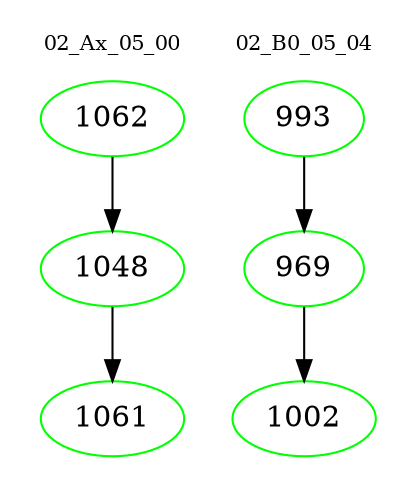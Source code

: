 digraph{
subgraph cluster_0 {
color = white
label = "02_Ax_05_00";
fontsize=10;
T0_1062 [label="1062", color="green"]
T0_1062 -> T0_1048 [color="black"]
T0_1048 [label="1048", color="green"]
T0_1048 -> T0_1061 [color="black"]
T0_1061 [label="1061", color="green"]
}
subgraph cluster_1 {
color = white
label = "02_B0_05_04";
fontsize=10;
T1_993 [label="993", color="green"]
T1_993 -> T1_969 [color="black"]
T1_969 [label="969", color="green"]
T1_969 -> T1_1002 [color="black"]
T1_1002 [label="1002", color="green"]
}
}
